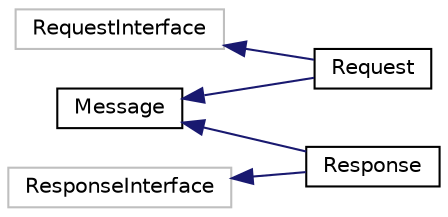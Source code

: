 digraph "Graphical Class Hierarchy"
{
  edge [fontname="Helvetica",fontsize="10",labelfontname="Helvetica",labelfontsize="10"];
  node [fontname="Helvetica",fontsize="10",shape=record];
  rankdir="LR";
  Node1 [label="RequestInterface",height=0.2,width=0.4,color="grey75", fillcolor="white", style="filled"];
  Node1 -> Node2 [dir="back",color="midnightblue",fontsize="10",style="solid",fontname="Helvetica"];
  Node2 [label="Request",height=0.2,width=0.4,color="black", fillcolor="white", style="filled",URL="$class_cake_1_1_http_1_1_client_1_1_request.html"];
  Node3 [label="ResponseInterface",height=0.2,width=0.4,color="grey75", fillcolor="white", style="filled"];
  Node3 -> Node4 [dir="back",color="midnightblue",fontsize="10",style="solid",fontname="Helvetica"];
  Node4 [label="Response",height=0.2,width=0.4,color="black", fillcolor="white", style="filled",URL="$class_cake_1_1_http_1_1_client_1_1_response.html"];
  Node5 [label="Message",height=0.2,width=0.4,color="black", fillcolor="white", style="filled",URL="$class_cake_1_1_http_1_1_client_1_1_message.html"];
  Node5 -> Node2 [dir="back",color="midnightblue",fontsize="10",style="solid",fontname="Helvetica"];
  Node5 -> Node4 [dir="back",color="midnightblue",fontsize="10",style="solid",fontname="Helvetica"];
}

